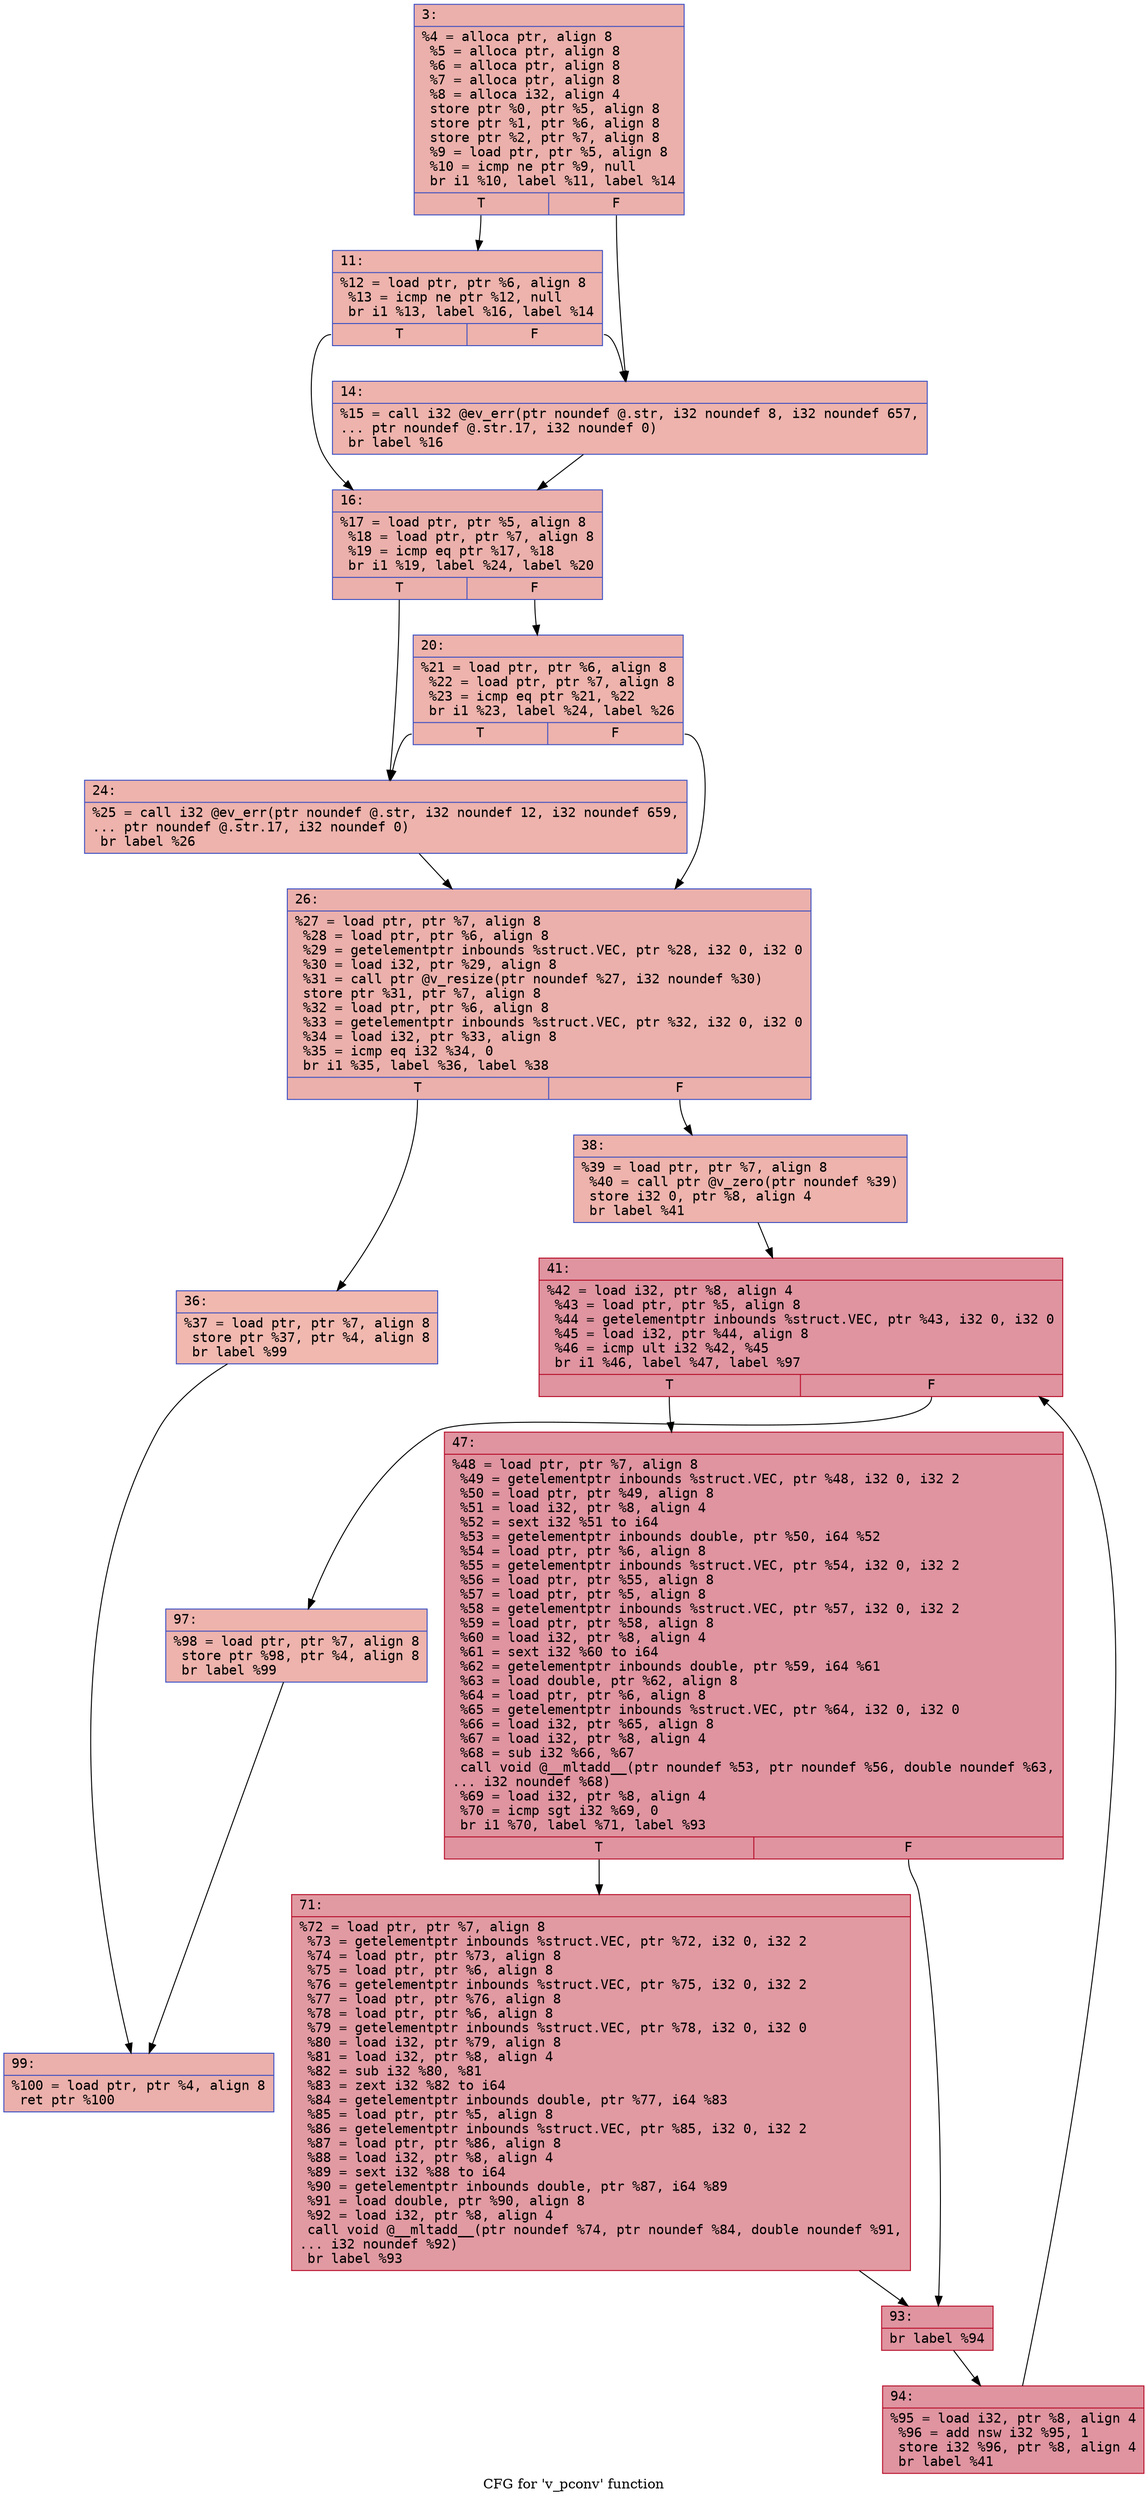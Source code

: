 digraph "CFG for 'v_pconv' function" {
	label="CFG for 'v_pconv' function";

	Node0x600000bba800 [shape=record,color="#3d50c3ff", style=filled, fillcolor="#d24b4070" fontname="Courier",label="{3:\l|  %4 = alloca ptr, align 8\l  %5 = alloca ptr, align 8\l  %6 = alloca ptr, align 8\l  %7 = alloca ptr, align 8\l  %8 = alloca i32, align 4\l  store ptr %0, ptr %5, align 8\l  store ptr %1, ptr %6, align 8\l  store ptr %2, ptr %7, align 8\l  %9 = load ptr, ptr %5, align 8\l  %10 = icmp ne ptr %9, null\l  br i1 %10, label %11, label %14\l|{<s0>T|<s1>F}}"];
	Node0x600000bba800:s0 -> Node0x600000bba850[tooltip="3 -> 11\nProbability 62.50%" ];
	Node0x600000bba800:s1 -> Node0x600000bba8a0[tooltip="3 -> 14\nProbability 37.50%" ];
	Node0x600000bba850 [shape=record,color="#3d50c3ff", style=filled, fillcolor="#d6524470" fontname="Courier",label="{11:\l|  %12 = load ptr, ptr %6, align 8\l  %13 = icmp ne ptr %12, null\l  br i1 %13, label %16, label %14\l|{<s0>T|<s1>F}}"];
	Node0x600000bba850:s0 -> Node0x600000bba8f0[tooltip="11 -> 16\nProbability 62.50%" ];
	Node0x600000bba850:s1 -> Node0x600000bba8a0[tooltip="11 -> 14\nProbability 37.50%" ];
	Node0x600000bba8a0 [shape=record,color="#3d50c3ff", style=filled, fillcolor="#d6524470" fontname="Courier",label="{14:\l|  %15 = call i32 @ev_err(ptr noundef @.str, i32 noundef 8, i32 noundef 657,\l... ptr noundef @.str.17, i32 noundef 0)\l  br label %16\l}"];
	Node0x600000bba8a0 -> Node0x600000bba8f0[tooltip="14 -> 16\nProbability 100.00%" ];
	Node0x600000bba8f0 [shape=record,color="#3d50c3ff", style=filled, fillcolor="#d24b4070" fontname="Courier",label="{16:\l|  %17 = load ptr, ptr %5, align 8\l  %18 = load ptr, ptr %7, align 8\l  %19 = icmp eq ptr %17, %18\l  br i1 %19, label %24, label %20\l|{<s0>T|<s1>F}}"];
	Node0x600000bba8f0:s0 -> Node0x600000bba990[tooltip="16 -> 24\nProbability 37.50%" ];
	Node0x600000bba8f0:s1 -> Node0x600000bba940[tooltip="16 -> 20\nProbability 62.50%" ];
	Node0x600000bba940 [shape=record,color="#3d50c3ff", style=filled, fillcolor="#d6524470" fontname="Courier",label="{20:\l|  %21 = load ptr, ptr %6, align 8\l  %22 = load ptr, ptr %7, align 8\l  %23 = icmp eq ptr %21, %22\l  br i1 %23, label %24, label %26\l|{<s0>T|<s1>F}}"];
	Node0x600000bba940:s0 -> Node0x600000bba990[tooltip="20 -> 24\nProbability 37.50%" ];
	Node0x600000bba940:s1 -> Node0x600000bba9e0[tooltip="20 -> 26\nProbability 62.50%" ];
	Node0x600000bba990 [shape=record,color="#3d50c3ff", style=filled, fillcolor="#d6524470" fontname="Courier",label="{24:\l|  %25 = call i32 @ev_err(ptr noundef @.str, i32 noundef 12, i32 noundef 659,\l... ptr noundef @.str.17, i32 noundef 0)\l  br label %26\l}"];
	Node0x600000bba990 -> Node0x600000bba9e0[tooltip="24 -> 26\nProbability 100.00%" ];
	Node0x600000bba9e0 [shape=record,color="#3d50c3ff", style=filled, fillcolor="#d24b4070" fontname="Courier",label="{26:\l|  %27 = load ptr, ptr %7, align 8\l  %28 = load ptr, ptr %6, align 8\l  %29 = getelementptr inbounds %struct.VEC, ptr %28, i32 0, i32 0\l  %30 = load i32, ptr %29, align 8\l  %31 = call ptr @v_resize(ptr noundef %27, i32 noundef %30)\l  store ptr %31, ptr %7, align 8\l  %32 = load ptr, ptr %6, align 8\l  %33 = getelementptr inbounds %struct.VEC, ptr %32, i32 0, i32 0\l  %34 = load i32, ptr %33, align 8\l  %35 = icmp eq i32 %34, 0\l  br i1 %35, label %36, label %38\l|{<s0>T|<s1>F}}"];
	Node0x600000bba9e0:s0 -> Node0x600000bbaa30[tooltip="26 -> 36\nProbability 37.50%" ];
	Node0x600000bba9e0:s1 -> Node0x600000bbaa80[tooltip="26 -> 38\nProbability 62.50%" ];
	Node0x600000bbaa30 [shape=record,color="#3d50c3ff", style=filled, fillcolor="#dc5d4a70" fontname="Courier",label="{36:\l|  %37 = load ptr, ptr %7, align 8\l  store ptr %37, ptr %4, align 8\l  br label %99\l}"];
	Node0x600000bbaa30 -> Node0x600000bbacb0[tooltip="36 -> 99\nProbability 100.00%" ];
	Node0x600000bbaa80 [shape=record,color="#3d50c3ff", style=filled, fillcolor="#d6524470" fontname="Courier",label="{38:\l|  %39 = load ptr, ptr %7, align 8\l  %40 = call ptr @v_zero(ptr noundef %39)\l  store i32 0, ptr %8, align 4\l  br label %41\l}"];
	Node0x600000bbaa80 -> Node0x600000bbaad0[tooltip="38 -> 41\nProbability 100.00%" ];
	Node0x600000bbaad0 [shape=record,color="#b70d28ff", style=filled, fillcolor="#b70d2870" fontname="Courier",label="{41:\l|  %42 = load i32, ptr %8, align 4\l  %43 = load ptr, ptr %5, align 8\l  %44 = getelementptr inbounds %struct.VEC, ptr %43, i32 0, i32 0\l  %45 = load i32, ptr %44, align 8\l  %46 = icmp ult i32 %42, %45\l  br i1 %46, label %47, label %97\l|{<s0>T|<s1>F}}"];
	Node0x600000bbaad0:s0 -> Node0x600000bbab20[tooltip="41 -> 47\nProbability 96.88%" ];
	Node0x600000bbaad0:s1 -> Node0x600000bbac60[tooltip="41 -> 97\nProbability 3.12%" ];
	Node0x600000bbab20 [shape=record,color="#b70d28ff", style=filled, fillcolor="#b70d2870" fontname="Courier",label="{47:\l|  %48 = load ptr, ptr %7, align 8\l  %49 = getelementptr inbounds %struct.VEC, ptr %48, i32 0, i32 2\l  %50 = load ptr, ptr %49, align 8\l  %51 = load i32, ptr %8, align 4\l  %52 = sext i32 %51 to i64\l  %53 = getelementptr inbounds double, ptr %50, i64 %52\l  %54 = load ptr, ptr %6, align 8\l  %55 = getelementptr inbounds %struct.VEC, ptr %54, i32 0, i32 2\l  %56 = load ptr, ptr %55, align 8\l  %57 = load ptr, ptr %5, align 8\l  %58 = getelementptr inbounds %struct.VEC, ptr %57, i32 0, i32 2\l  %59 = load ptr, ptr %58, align 8\l  %60 = load i32, ptr %8, align 4\l  %61 = sext i32 %60 to i64\l  %62 = getelementptr inbounds double, ptr %59, i64 %61\l  %63 = load double, ptr %62, align 8\l  %64 = load ptr, ptr %6, align 8\l  %65 = getelementptr inbounds %struct.VEC, ptr %64, i32 0, i32 0\l  %66 = load i32, ptr %65, align 8\l  %67 = load i32, ptr %8, align 4\l  %68 = sub i32 %66, %67\l  call void @__mltadd__(ptr noundef %53, ptr noundef %56, double noundef %63,\l... i32 noundef %68)\l  %69 = load i32, ptr %8, align 4\l  %70 = icmp sgt i32 %69, 0\l  br i1 %70, label %71, label %93\l|{<s0>T|<s1>F}}"];
	Node0x600000bbab20:s0 -> Node0x600000bbab70[tooltip="47 -> 71\nProbability 62.50%" ];
	Node0x600000bbab20:s1 -> Node0x600000bbabc0[tooltip="47 -> 93\nProbability 37.50%" ];
	Node0x600000bbab70 [shape=record,color="#b70d28ff", style=filled, fillcolor="#bb1b2c70" fontname="Courier",label="{71:\l|  %72 = load ptr, ptr %7, align 8\l  %73 = getelementptr inbounds %struct.VEC, ptr %72, i32 0, i32 2\l  %74 = load ptr, ptr %73, align 8\l  %75 = load ptr, ptr %6, align 8\l  %76 = getelementptr inbounds %struct.VEC, ptr %75, i32 0, i32 2\l  %77 = load ptr, ptr %76, align 8\l  %78 = load ptr, ptr %6, align 8\l  %79 = getelementptr inbounds %struct.VEC, ptr %78, i32 0, i32 0\l  %80 = load i32, ptr %79, align 8\l  %81 = load i32, ptr %8, align 4\l  %82 = sub i32 %80, %81\l  %83 = zext i32 %82 to i64\l  %84 = getelementptr inbounds double, ptr %77, i64 %83\l  %85 = load ptr, ptr %5, align 8\l  %86 = getelementptr inbounds %struct.VEC, ptr %85, i32 0, i32 2\l  %87 = load ptr, ptr %86, align 8\l  %88 = load i32, ptr %8, align 4\l  %89 = sext i32 %88 to i64\l  %90 = getelementptr inbounds double, ptr %87, i64 %89\l  %91 = load double, ptr %90, align 8\l  %92 = load i32, ptr %8, align 4\l  call void @__mltadd__(ptr noundef %74, ptr noundef %84, double noundef %91,\l... i32 noundef %92)\l  br label %93\l}"];
	Node0x600000bbab70 -> Node0x600000bbabc0[tooltip="71 -> 93\nProbability 100.00%" ];
	Node0x600000bbabc0 [shape=record,color="#b70d28ff", style=filled, fillcolor="#b70d2870" fontname="Courier",label="{93:\l|  br label %94\l}"];
	Node0x600000bbabc0 -> Node0x600000bbac10[tooltip="93 -> 94\nProbability 100.00%" ];
	Node0x600000bbac10 [shape=record,color="#b70d28ff", style=filled, fillcolor="#b70d2870" fontname="Courier",label="{94:\l|  %95 = load i32, ptr %8, align 4\l  %96 = add nsw i32 %95, 1\l  store i32 %96, ptr %8, align 4\l  br label %41\l}"];
	Node0x600000bbac10 -> Node0x600000bbaad0[tooltip="94 -> 41\nProbability 100.00%" ];
	Node0x600000bbac60 [shape=record,color="#3d50c3ff", style=filled, fillcolor="#d6524470" fontname="Courier",label="{97:\l|  %98 = load ptr, ptr %7, align 8\l  store ptr %98, ptr %4, align 8\l  br label %99\l}"];
	Node0x600000bbac60 -> Node0x600000bbacb0[tooltip="97 -> 99\nProbability 100.00%" ];
	Node0x600000bbacb0 [shape=record,color="#3d50c3ff", style=filled, fillcolor="#d24b4070" fontname="Courier",label="{99:\l|  %100 = load ptr, ptr %4, align 8\l  ret ptr %100\l}"];
}
